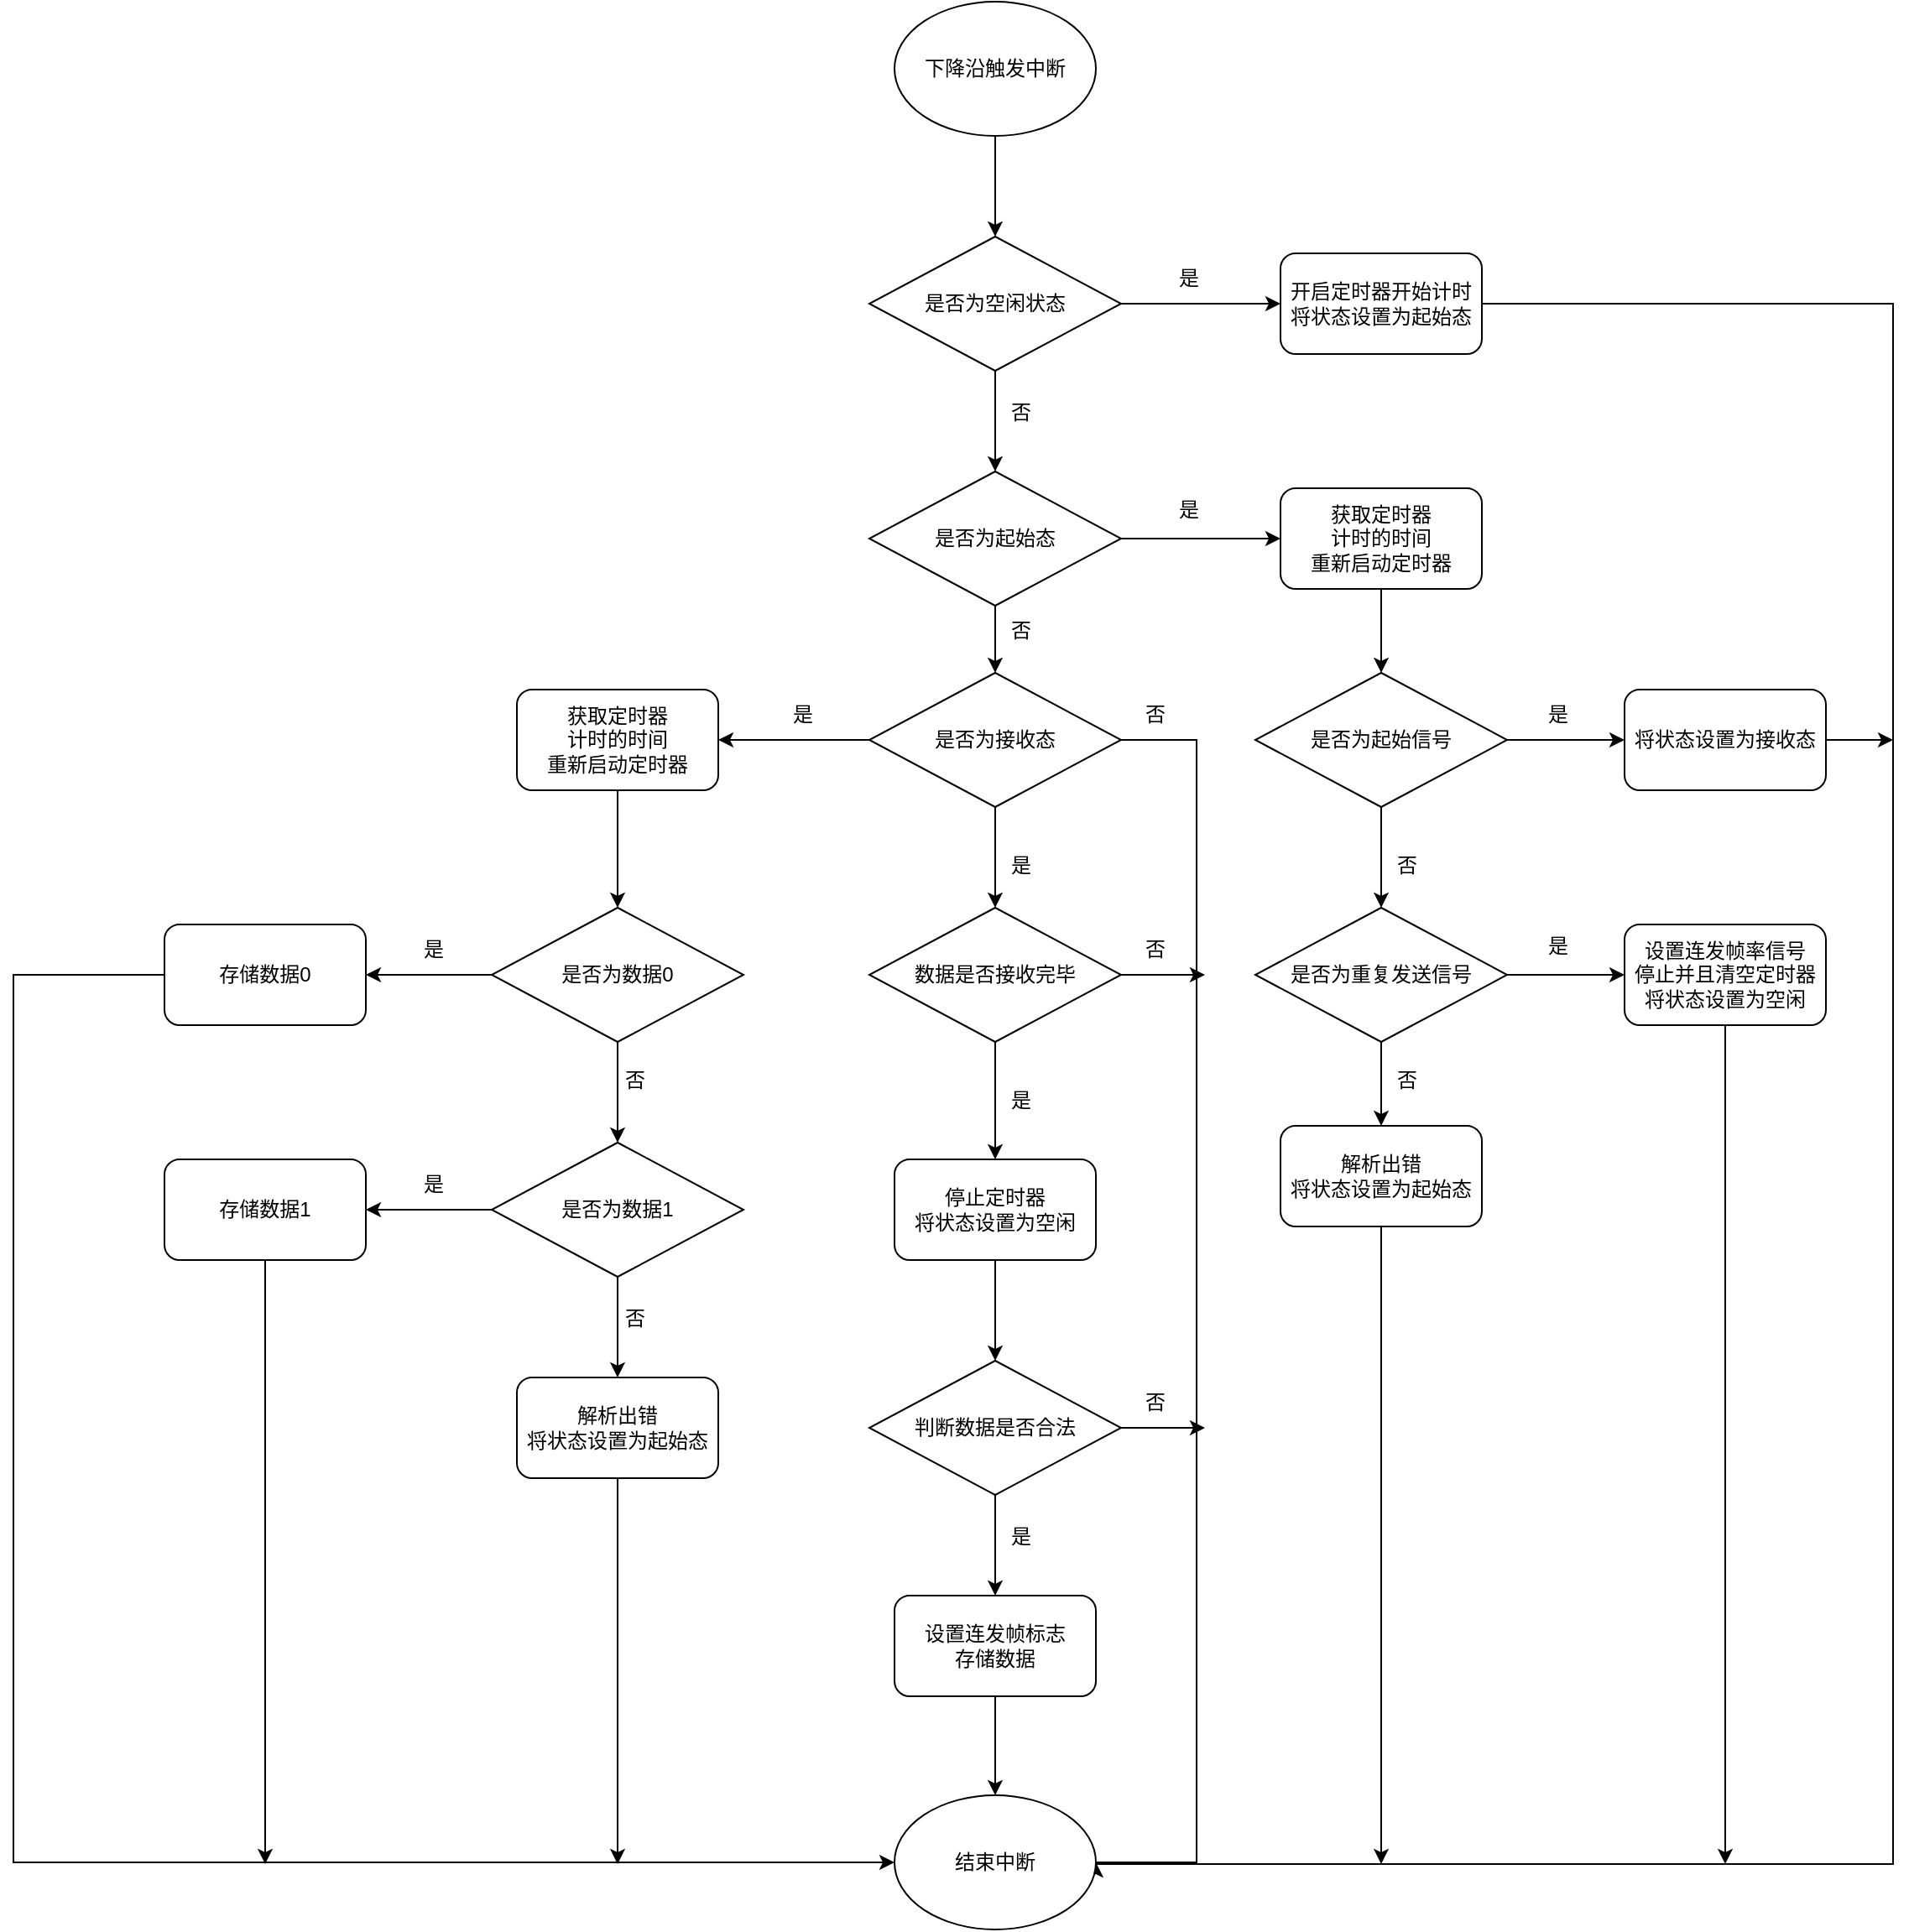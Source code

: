 <mxfile version="23.0.2" type="device">
  <diagram name="第 1 页" id="s4vAkKtFIJZnjqkPHua7">
    <mxGraphModel dx="2711" dy="1189" grid="1" gridSize="10" guides="1" tooltips="1" connect="1" arrows="1" fold="1" page="1" pageScale="1" pageWidth="827" pageHeight="1169" math="0" shadow="0">
      <root>
        <mxCell id="0" />
        <mxCell id="1" parent="0" />
        <mxCell id="pf4fsT5ejwPZm8mOXo1n-9" value="" style="edgeStyle=orthogonalEdgeStyle;rounded=0;orthogonalLoop=1;jettySize=auto;html=1;entryX=0;entryY=0.5;entryDx=0;entryDy=0;" edge="1" parent="1" source="pf4fsT5ejwPZm8mOXo1n-7" target="pf4fsT5ejwPZm8mOXo1n-70">
          <mxGeometry relative="1" as="geometry">
            <mxPoint x="400" y="200" as="targetPoint" />
          </mxGeometry>
        </mxCell>
        <mxCell id="pf4fsT5ejwPZm8mOXo1n-12" value="" style="edgeStyle=orthogonalEdgeStyle;rounded=0;orthogonalLoop=1;jettySize=auto;html=1;" edge="1" parent="1" source="pf4fsT5ejwPZm8mOXo1n-7" target="pf4fsT5ejwPZm8mOXo1n-11">
          <mxGeometry relative="1" as="geometry" />
        </mxCell>
        <mxCell id="pf4fsT5ejwPZm8mOXo1n-7" value="是否为空闲状态" style="rhombus;whiteSpace=wrap;html=1;" vertex="1" parent="1">
          <mxGeometry x="170" y="160" width="150" height="80" as="geometry" />
        </mxCell>
        <mxCell id="pf4fsT5ejwPZm8mOXo1n-10" value="是" style="text;html=1;align=center;verticalAlign=middle;resizable=0;points=[];autosize=1;strokeColor=none;fillColor=none;" vertex="1" parent="1">
          <mxGeometry x="340" y="170" width="40" height="30" as="geometry" />
        </mxCell>
        <mxCell id="pf4fsT5ejwPZm8mOXo1n-14" value="" style="edgeStyle=orthogonalEdgeStyle;rounded=0;orthogonalLoop=1;jettySize=auto;html=1;" edge="1" parent="1" source="pf4fsT5ejwPZm8mOXo1n-11" target="pf4fsT5ejwPZm8mOXo1n-17">
          <mxGeometry relative="1" as="geometry">
            <mxPoint x="410" y="340" as="targetPoint" />
          </mxGeometry>
        </mxCell>
        <mxCell id="pf4fsT5ejwPZm8mOXo1n-33" value="" style="edgeStyle=orthogonalEdgeStyle;rounded=0;orthogonalLoop=1;jettySize=auto;html=1;" edge="1" parent="1" source="pf4fsT5ejwPZm8mOXo1n-11" target="pf4fsT5ejwPZm8mOXo1n-32">
          <mxGeometry relative="1" as="geometry" />
        </mxCell>
        <mxCell id="pf4fsT5ejwPZm8mOXo1n-11" value="是否为起始态" style="rhombus;whiteSpace=wrap;html=1;" vertex="1" parent="1">
          <mxGeometry x="170" y="300" width="150" height="80" as="geometry" />
        </mxCell>
        <mxCell id="pf4fsT5ejwPZm8mOXo1n-15" value="是" style="text;html=1;align=center;verticalAlign=middle;resizable=0;points=[];autosize=1;strokeColor=none;fillColor=none;" vertex="1" parent="1">
          <mxGeometry x="340" y="308" width="40" height="30" as="geometry" />
        </mxCell>
        <mxCell id="pf4fsT5ejwPZm8mOXo1n-16" value="否" style="text;html=1;align=center;verticalAlign=middle;resizable=0;points=[];autosize=1;strokeColor=none;fillColor=none;" vertex="1" parent="1">
          <mxGeometry x="240" y="250" width="40" height="30" as="geometry" />
        </mxCell>
        <mxCell id="pf4fsT5ejwPZm8mOXo1n-20" value="" style="edgeStyle=orthogonalEdgeStyle;rounded=0;orthogonalLoop=1;jettySize=auto;html=1;" edge="1" parent="1" source="pf4fsT5ejwPZm8mOXo1n-17" target="pf4fsT5ejwPZm8mOXo1n-18">
          <mxGeometry relative="1" as="geometry" />
        </mxCell>
        <mxCell id="pf4fsT5ejwPZm8mOXo1n-17" value="获取定时器&lt;br&gt;计时的时间&lt;br&gt;重新启动定时器" style="rounded=1;whiteSpace=wrap;html=1;" vertex="1" parent="1">
          <mxGeometry x="415" y="310" width="120" height="60" as="geometry" />
        </mxCell>
        <mxCell id="pf4fsT5ejwPZm8mOXo1n-22" value="" style="edgeStyle=orthogonalEdgeStyle;rounded=0;orthogonalLoop=1;jettySize=auto;html=1;" edge="1" parent="1" source="pf4fsT5ejwPZm8mOXo1n-18" target="pf4fsT5ejwPZm8mOXo1n-21">
          <mxGeometry relative="1" as="geometry" />
        </mxCell>
        <mxCell id="pf4fsT5ejwPZm8mOXo1n-25" value="" style="edgeStyle=orthogonalEdgeStyle;rounded=0;orthogonalLoop=1;jettySize=auto;html=1;" edge="1" parent="1" source="pf4fsT5ejwPZm8mOXo1n-18" target="pf4fsT5ejwPZm8mOXo1n-24">
          <mxGeometry relative="1" as="geometry" />
        </mxCell>
        <mxCell id="pf4fsT5ejwPZm8mOXo1n-18" value="是否为起始信号" style="rhombus;whiteSpace=wrap;html=1;" vertex="1" parent="1">
          <mxGeometry x="400" y="420" width="150" height="80" as="geometry" />
        </mxCell>
        <mxCell id="pf4fsT5ejwPZm8mOXo1n-89" style="edgeStyle=orthogonalEdgeStyle;rounded=0;orthogonalLoop=1;jettySize=auto;html=1;" edge="1" parent="1" source="pf4fsT5ejwPZm8mOXo1n-21">
          <mxGeometry relative="1" as="geometry">
            <mxPoint x="780" y="460" as="targetPoint" />
          </mxGeometry>
        </mxCell>
        <mxCell id="pf4fsT5ejwPZm8mOXo1n-21" value="将状态设置为接收态" style="rounded=1;whiteSpace=wrap;html=1;" vertex="1" parent="1">
          <mxGeometry x="620" y="430" width="120" height="60" as="geometry" />
        </mxCell>
        <mxCell id="pf4fsT5ejwPZm8mOXo1n-23" value="是" style="text;html=1;align=center;verticalAlign=middle;resizable=0;points=[];autosize=1;strokeColor=none;fillColor=none;" vertex="1" parent="1">
          <mxGeometry x="560" y="430" width="40" height="30" as="geometry" />
        </mxCell>
        <mxCell id="pf4fsT5ejwPZm8mOXo1n-28" value="" style="edgeStyle=orthogonalEdgeStyle;rounded=0;orthogonalLoop=1;jettySize=auto;html=1;" edge="1" parent="1" source="pf4fsT5ejwPZm8mOXo1n-24" target="pf4fsT5ejwPZm8mOXo1n-27">
          <mxGeometry relative="1" as="geometry" />
        </mxCell>
        <mxCell id="pf4fsT5ejwPZm8mOXo1n-31" value="" style="edgeStyle=orthogonalEdgeStyle;rounded=0;orthogonalLoop=1;jettySize=auto;html=1;" edge="1" parent="1" source="pf4fsT5ejwPZm8mOXo1n-24" target="pf4fsT5ejwPZm8mOXo1n-30">
          <mxGeometry relative="1" as="geometry" />
        </mxCell>
        <mxCell id="pf4fsT5ejwPZm8mOXo1n-24" value="是否为重复发送信号" style="rhombus;whiteSpace=wrap;html=1;" vertex="1" parent="1">
          <mxGeometry x="400" y="560" width="150" height="80" as="geometry" />
        </mxCell>
        <mxCell id="pf4fsT5ejwPZm8mOXo1n-26" value="否" style="text;html=1;align=center;verticalAlign=middle;resizable=0;points=[];autosize=1;strokeColor=none;fillColor=none;" vertex="1" parent="1">
          <mxGeometry x="470" y="520" width="40" height="30" as="geometry" />
        </mxCell>
        <mxCell id="pf4fsT5ejwPZm8mOXo1n-94" style="edgeStyle=orthogonalEdgeStyle;rounded=0;orthogonalLoop=1;jettySize=auto;html=1;" edge="1" parent="1" source="pf4fsT5ejwPZm8mOXo1n-27">
          <mxGeometry relative="1" as="geometry">
            <mxPoint x="680" y="1130" as="targetPoint" />
          </mxGeometry>
        </mxCell>
        <mxCell id="pf4fsT5ejwPZm8mOXo1n-27" value="设置连发帧率信号&lt;br&gt;停止并且清空定时器&lt;br&gt;将状态设置为空闲" style="rounded=1;whiteSpace=wrap;html=1;" vertex="1" parent="1">
          <mxGeometry x="620" y="570" width="120" height="60" as="geometry" />
        </mxCell>
        <mxCell id="pf4fsT5ejwPZm8mOXo1n-29" value="是" style="text;html=1;align=center;verticalAlign=middle;resizable=0;points=[];autosize=1;strokeColor=none;fillColor=none;" vertex="1" parent="1">
          <mxGeometry x="560" y="568" width="40" height="30" as="geometry" />
        </mxCell>
        <mxCell id="pf4fsT5ejwPZm8mOXo1n-91" style="edgeStyle=orthogonalEdgeStyle;rounded=0;orthogonalLoop=1;jettySize=auto;html=1;" edge="1" parent="1" source="pf4fsT5ejwPZm8mOXo1n-30">
          <mxGeometry relative="1" as="geometry">
            <mxPoint x="475" y="1130" as="targetPoint" />
          </mxGeometry>
        </mxCell>
        <mxCell id="pf4fsT5ejwPZm8mOXo1n-30" value="解析出错&lt;br&gt;将状态设置为起始态" style="rounded=1;whiteSpace=wrap;html=1;" vertex="1" parent="1">
          <mxGeometry x="415" y="690" width="120" height="60" as="geometry" />
        </mxCell>
        <mxCell id="pf4fsT5ejwPZm8mOXo1n-35" value="" style="edgeStyle=orthogonalEdgeStyle;rounded=0;orthogonalLoop=1;jettySize=auto;html=1;" edge="1" parent="1" source="pf4fsT5ejwPZm8mOXo1n-32" target="pf4fsT5ejwPZm8mOXo1n-34">
          <mxGeometry relative="1" as="geometry" />
        </mxCell>
        <mxCell id="pf4fsT5ejwPZm8mOXo1n-55" value="" style="edgeStyle=orthogonalEdgeStyle;rounded=0;orthogonalLoop=1;jettySize=auto;html=1;" edge="1" parent="1" source="pf4fsT5ejwPZm8mOXo1n-32" target="pf4fsT5ejwPZm8mOXo1n-54">
          <mxGeometry relative="1" as="geometry" />
        </mxCell>
        <mxCell id="pf4fsT5ejwPZm8mOXo1n-80" style="edgeStyle=orthogonalEdgeStyle;rounded=0;orthogonalLoop=1;jettySize=auto;html=1;entryX=1;entryY=0.5;entryDx=0;entryDy=0;" edge="1" parent="1">
          <mxGeometry relative="1" as="geometry">
            <mxPoint x="290" y="1129" as="targetPoint" />
            <mxPoint x="305" y="460" as="sourcePoint" />
            <Array as="points">
              <mxPoint x="365" y="460" />
              <mxPoint x="365" y="1129" />
            </Array>
          </mxGeometry>
        </mxCell>
        <mxCell id="pf4fsT5ejwPZm8mOXo1n-32" value="是否为接收态" style="rhombus;whiteSpace=wrap;html=1;" vertex="1" parent="1">
          <mxGeometry x="170" y="420" width="150" height="80" as="geometry" />
        </mxCell>
        <mxCell id="pf4fsT5ejwPZm8mOXo1n-38" value="" style="edgeStyle=orthogonalEdgeStyle;rounded=0;orthogonalLoop=1;jettySize=auto;html=1;" edge="1" parent="1" source="pf4fsT5ejwPZm8mOXo1n-34" target="pf4fsT5ejwPZm8mOXo1n-36">
          <mxGeometry relative="1" as="geometry" />
        </mxCell>
        <mxCell id="pf4fsT5ejwPZm8mOXo1n-34" value="获取定时器&lt;br style=&quot;border-color: var(--border-color);&quot;&gt;计时的时间&lt;br&gt;重新启动定时器" style="rounded=1;whiteSpace=wrap;html=1;" vertex="1" parent="1">
          <mxGeometry x="-40" y="430" width="120" height="60" as="geometry" />
        </mxCell>
        <mxCell id="pf4fsT5ejwPZm8mOXo1n-39" value="" style="edgeStyle=orthogonalEdgeStyle;rounded=0;orthogonalLoop=1;jettySize=auto;html=1;" edge="1" parent="1" source="pf4fsT5ejwPZm8mOXo1n-36" target="pf4fsT5ejwPZm8mOXo1n-37">
          <mxGeometry relative="1" as="geometry" />
        </mxCell>
        <mxCell id="pf4fsT5ejwPZm8mOXo1n-44" value="" style="edgeStyle=orthogonalEdgeStyle;rounded=0;orthogonalLoop=1;jettySize=auto;html=1;" edge="1" parent="1" source="pf4fsT5ejwPZm8mOXo1n-36" target="pf4fsT5ejwPZm8mOXo1n-42">
          <mxGeometry relative="1" as="geometry" />
        </mxCell>
        <mxCell id="pf4fsT5ejwPZm8mOXo1n-36" value="是否为数据0" style="rhombus;whiteSpace=wrap;html=1;" vertex="1" parent="1">
          <mxGeometry x="-55" y="560" width="150" height="80" as="geometry" />
        </mxCell>
        <mxCell id="pf4fsT5ejwPZm8mOXo1n-45" value="" style="edgeStyle=orthogonalEdgeStyle;rounded=0;orthogonalLoop=1;jettySize=auto;html=1;" edge="1" parent="1" source="pf4fsT5ejwPZm8mOXo1n-37" target="pf4fsT5ejwPZm8mOXo1n-43">
          <mxGeometry relative="1" as="geometry" />
        </mxCell>
        <mxCell id="pf4fsT5ejwPZm8mOXo1n-50" value="" style="edgeStyle=orthogonalEdgeStyle;rounded=0;orthogonalLoop=1;jettySize=auto;html=1;" edge="1" parent="1" source="pf4fsT5ejwPZm8mOXo1n-37" target="pf4fsT5ejwPZm8mOXo1n-49">
          <mxGeometry relative="1" as="geometry" />
        </mxCell>
        <mxCell id="pf4fsT5ejwPZm8mOXo1n-37" value="是否为数据1" style="rhombus;whiteSpace=wrap;html=1;" vertex="1" parent="1">
          <mxGeometry x="-55" y="700" width="150" height="80" as="geometry" />
        </mxCell>
        <mxCell id="pf4fsT5ejwPZm8mOXo1n-40" value="否" style="text;html=1;align=center;verticalAlign=middle;resizable=0;points=[];autosize=1;strokeColor=none;fillColor=none;" vertex="1" parent="1">
          <mxGeometry x="240" y="380" width="40" height="30" as="geometry" />
        </mxCell>
        <mxCell id="pf4fsT5ejwPZm8mOXo1n-41" value="是" style="text;html=1;align=center;verticalAlign=middle;resizable=0;points=[];autosize=1;strokeColor=none;fillColor=none;" vertex="1" parent="1">
          <mxGeometry x="110" y="430" width="40" height="30" as="geometry" />
        </mxCell>
        <mxCell id="pf4fsT5ejwPZm8mOXo1n-42" value="存储数据0" style="rounded=1;whiteSpace=wrap;html=1;" vertex="1" parent="1">
          <mxGeometry x="-250" y="570" width="120" height="60" as="geometry" />
        </mxCell>
        <mxCell id="pf4fsT5ejwPZm8mOXo1n-79" style="edgeStyle=orthogonalEdgeStyle;rounded=0;orthogonalLoop=1;jettySize=auto;html=1;" edge="1" parent="1" source="pf4fsT5ejwPZm8mOXo1n-43">
          <mxGeometry relative="1" as="geometry">
            <mxPoint x="-190" y="1130" as="targetPoint" />
          </mxGeometry>
        </mxCell>
        <mxCell id="pf4fsT5ejwPZm8mOXo1n-43" value="存储数据1" style="rounded=1;whiteSpace=wrap;html=1;" vertex="1" parent="1">
          <mxGeometry x="-250" y="710" width="120" height="60" as="geometry" />
        </mxCell>
        <mxCell id="pf4fsT5ejwPZm8mOXo1n-46" value="是" style="text;html=1;align=center;verticalAlign=middle;resizable=0;points=[];autosize=1;strokeColor=none;fillColor=none;" vertex="1" parent="1">
          <mxGeometry x="-110" y="570" width="40" height="30" as="geometry" />
        </mxCell>
        <mxCell id="pf4fsT5ejwPZm8mOXo1n-47" value="是" style="text;html=1;align=center;verticalAlign=middle;resizable=0;points=[];autosize=1;strokeColor=none;fillColor=none;" vertex="1" parent="1">
          <mxGeometry x="-110" y="710" width="40" height="30" as="geometry" />
        </mxCell>
        <mxCell id="pf4fsT5ejwPZm8mOXo1n-48" value="否" style="text;html=1;align=center;verticalAlign=middle;resizable=0;points=[];autosize=1;strokeColor=none;fillColor=none;" vertex="1" parent="1">
          <mxGeometry x="10" y="648" width="40" height="30" as="geometry" />
        </mxCell>
        <mxCell id="pf4fsT5ejwPZm8mOXo1n-92" style="edgeStyle=orthogonalEdgeStyle;rounded=0;orthogonalLoop=1;jettySize=auto;html=1;" edge="1" parent="1" source="pf4fsT5ejwPZm8mOXo1n-49">
          <mxGeometry relative="1" as="geometry">
            <mxPoint x="20" y="1130" as="targetPoint" />
          </mxGeometry>
        </mxCell>
        <mxCell id="pf4fsT5ejwPZm8mOXo1n-49" value="解析出错&lt;br&gt;将状态设置为起始态" style="rounded=1;whiteSpace=wrap;html=1;" vertex="1" parent="1">
          <mxGeometry x="-40" y="840" width="120" height="60" as="geometry" />
        </mxCell>
        <mxCell id="pf4fsT5ejwPZm8mOXo1n-62" value="" style="edgeStyle=orthogonalEdgeStyle;rounded=0;orthogonalLoop=1;jettySize=auto;html=1;" edge="1" parent="1" source="pf4fsT5ejwPZm8mOXo1n-54" target="pf4fsT5ejwPZm8mOXo1n-61">
          <mxGeometry relative="1" as="geometry" />
        </mxCell>
        <mxCell id="pf4fsT5ejwPZm8mOXo1n-81" style="edgeStyle=orthogonalEdgeStyle;rounded=0;orthogonalLoop=1;jettySize=auto;html=1;" edge="1" parent="1" source="pf4fsT5ejwPZm8mOXo1n-54">
          <mxGeometry relative="1" as="geometry">
            <mxPoint x="370" y="600" as="targetPoint" />
          </mxGeometry>
        </mxCell>
        <mxCell id="pf4fsT5ejwPZm8mOXo1n-54" value="数据是否接收完毕" style="rhombus;whiteSpace=wrap;html=1;" vertex="1" parent="1">
          <mxGeometry x="170" y="560" width="150" height="80" as="geometry" />
        </mxCell>
        <mxCell id="pf4fsT5ejwPZm8mOXo1n-56" value="是" style="text;html=1;align=center;verticalAlign=middle;resizable=0;points=[];autosize=1;strokeColor=none;fillColor=none;" vertex="1" parent="1">
          <mxGeometry x="240" y="520" width="40" height="30" as="geometry" />
        </mxCell>
        <mxCell id="pf4fsT5ejwPZm8mOXo1n-64" value="" style="edgeStyle=orthogonalEdgeStyle;rounded=0;orthogonalLoop=1;jettySize=auto;html=1;" edge="1" parent="1" source="pf4fsT5ejwPZm8mOXo1n-61" target="pf4fsT5ejwPZm8mOXo1n-63">
          <mxGeometry relative="1" as="geometry" />
        </mxCell>
        <mxCell id="pf4fsT5ejwPZm8mOXo1n-61" value="停止定时器&lt;br&gt;将状态设置为空闲" style="rounded=1;whiteSpace=wrap;html=1;" vertex="1" parent="1">
          <mxGeometry x="185" y="710" width="120" height="60" as="geometry" />
        </mxCell>
        <mxCell id="pf4fsT5ejwPZm8mOXo1n-67" value="" style="edgeStyle=orthogonalEdgeStyle;rounded=0;orthogonalLoop=1;jettySize=auto;html=1;" edge="1" parent="1" source="pf4fsT5ejwPZm8mOXo1n-63" target="pf4fsT5ejwPZm8mOXo1n-66">
          <mxGeometry relative="1" as="geometry" />
        </mxCell>
        <mxCell id="pf4fsT5ejwPZm8mOXo1n-84" style="edgeStyle=orthogonalEdgeStyle;rounded=0;orthogonalLoop=1;jettySize=auto;html=1;" edge="1" parent="1" source="pf4fsT5ejwPZm8mOXo1n-63">
          <mxGeometry relative="1" as="geometry">
            <mxPoint x="370" y="870" as="targetPoint" />
          </mxGeometry>
        </mxCell>
        <mxCell id="pf4fsT5ejwPZm8mOXo1n-63" value="判断数据是否合法" style="rhombus;whiteSpace=wrap;html=1;" vertex="1" parent="1">
          <mxGeometry x="170" y="830" width="150" height="80" as="geometry" />
        </mxCell>
        <mxCell id="pf4fsT5ejwPZm8mOXo1n-65" value="是" style="text;html=1;align=center;verticalAlign=middle;resizable=0;points=[];autosize=1;strokeColor=none;fillColor=none;" vertex="1" parent="1">
          <mxGeometry x="240" y="660" width="40" height="30" as="geometry" />
        </mxCell>
        <mxCell id="pf4fsT5ejwPZm8mOXo1n-75" value="" style="edgeStyle=orthogonalEdgeStyle;rounded=0;orthogonalLoop=1;jettySize=auto;html=1;" edge="1" parent="1" source="pf4fsT5ejwPZm8mOXo1n-66" target="pf4fsT5ejwPZm8mOXo1n-72">
          <mxGeometry relative="1" as="geometry" />
        </mxCell>
        <mxCell id="pf4fsT5ejwPZm8mOXo1n-66" value="设置连发帧标志&lt;br&gt;存储数据" style="rounded=1;whiteSpace=wrap;html=1;" vertex="1" parent="1">
          <mxGeometry x="185" y="970" width="120" height="60" as="geometry" />
        </mxCell>
        <mxCell id="pf4fsT5ejwPZm8mOXo1n-68" value="是" style="text;html=1;align=center;verticalAlign=middle;resizable=0;points=[];autosize=1;strokeColor=none;fillColor=none;" vertex="1" parent="1">
          <mxGeometry x="240" y="920" width="40" height="30" as="geometry" />
        </mxCell>
        <mxCell id="pf4fsT5ejwPZm8mOXo1n-87" style="edgeStyle=orthogonalEdgeStyle;rounded=0;orthogonalLoop=1;jettySize=auto;html=1;entryX=1;entryY=0.5;entryDx=0;entryDy=0;" edge="1" parent="1" source="pf4fsT5ejwPZm8mOXo1n-70" target="pf4fsT5ejwPZm8mOXo1n-72">
          <mxGeometry relative="1" as="geometry">
            <mxPoint x="680" y="1130" as="targetPoint" />
            <Array as="points">
              <mxPoint x="780" y="200" />
              <mxPoint x="780" y="1130" />
              <mxPoint x="305" y="1130" />
            </Array>
          </mxGeometry>
        </mxCell>
        <mxCell id="pf4fsT5ejwPZm8mOXo1n-70" value="开启定时器开始计时&lt;br style=&quot;border-color: var(--border-color);&quot;&gt;将状态设置为起始态" style="rounded=1;whiteSpace=wrap;html=1;" vertex="1" parent="1">
          <mxGeometry x="415" y="170" width="120" height="60" as="geometry" />
        </mxCell>
        <mxCell id="pf4fsT5ejwPZm8mOXo1n-71" value="否" style="text;html=1;align=center;verticalAlign=middle;resizable=0;points=[];autosize=1;strokeColor=none;fillColor=none;" vertex="1" parent="1">
          <mxGeometry x="10" y="790" width="40" height="30" as="geometry" />
        </mxCell>
        <mxCell id="pf4fsT5ejwPZm8mOXo1n-72" value="结束中断" style="ellipse;whiteSpace=wrap;html=1;" vertex="1" parent="1">
          <mxGeometry x="185" y="1089" width="120" height="80" as="geometry" />
        </mxCell>
        <mxCell id="pf4fsT5ejwPZm8mOXo1n-76" value="" style="edgeStyle=orthogonalEdgeStyle;rounded=0;orthogonalLoop=1;jettySize=auto;html=1;" edge="1" parent="1" source="pf4fsT5ejwPZm8mOXo1n-74" target="pf4fsT5ejwPZm8mOXo1n-7">
          <mxGeometry relative="1" as="geometry" />
        </mxCell>
        <mxCell id="pf4fsT5ejwPZm8mOXo1n-74" value="下降沿触发中断" style="ellipse;whiteSpace=wrap;html=1;" vertex="1" parent="1">
          <mxGeometry x="185" y="20" width="120" height="80" as="geometry" />
        </mxCell>
        <mxCell id="pf4fsT5ejwPZm8mOXo1n-78" value="" style="endArrow=classic;html=1;rounded=0;exitX=0;exitY=0.5;exitDx=0;exitDy=0;entryX=0;entryY=0.5;entryDx=0;entryDy=0;" edge="1" parent="1" source="pf4fsT5ejwPZm8mOXo1n-42" target="pf4fsT5ejwPZm8mOXo1n-72">
          <mxGeometry width="50" height="50" relative="1" as="geometry">
            <mxPoint x="120" y="800" as="sourcePoint" />
            <mxPoint x="170" y="750" as="targetPoint" />
            <Array as="points">
              <mxPoint x="-340" y="600" />
              <mxPoint x="-340" y="1129" />
            </Array>
          </mxGeometry>
        </mxCell>
        <mxCell id="pf4fsT5ejwPZm8mOXo1n-82" value="否" style="text;html=1;align=center;verticalAlign=middle;resizable=0;points=[];autosize=1;strokeColor=none;fillColor=none;" vertex="1" parent="1">
          <mxGeometry x="320" y="570" width="40" height="30" as="geometry" />
        </mxCell>
        <mxCell id="pf4fsT5ejwPZm8mOXo1n-83" value="否" style="text;html=1;align=center;verticalAlign=middle;resizable=0;points=[];autosize=1;strokeColor=none;fillColor=none;" vertex="1" parent="1">
          <mxGeometry x="320" y="430" width="40" height="30" as="geometry" />
        </mxCell>
        <mxCell id="pf4fsT5ejwPZm8mOXo1n-85" value="否" style="text;html=1;align=center;verticalAlign=middle;resizable=0;points=[];autosize=1;strokeColor=none;fillColor=none;" vertex="1" parent="1">
          <mxGeometry x="320" y="840" width="40" height="30" as="geometry" />
        </mxCell>
        <mxCell id="pf4fsT5ejwPZm8mOXo1n-93" value="否" style="text;html=1;align=center;verticalAlign=middle;resizable=0;points=[];autosize=1;strokeColor=none;fillColor=none;" vertex="1" parent="1">
          <mxGeometry x="470" y="648" width="40" height="30" as="geometry" />
        </mxCell>
      </root>
    </mxGraphModel>
  </diagram>
</mxfile>
